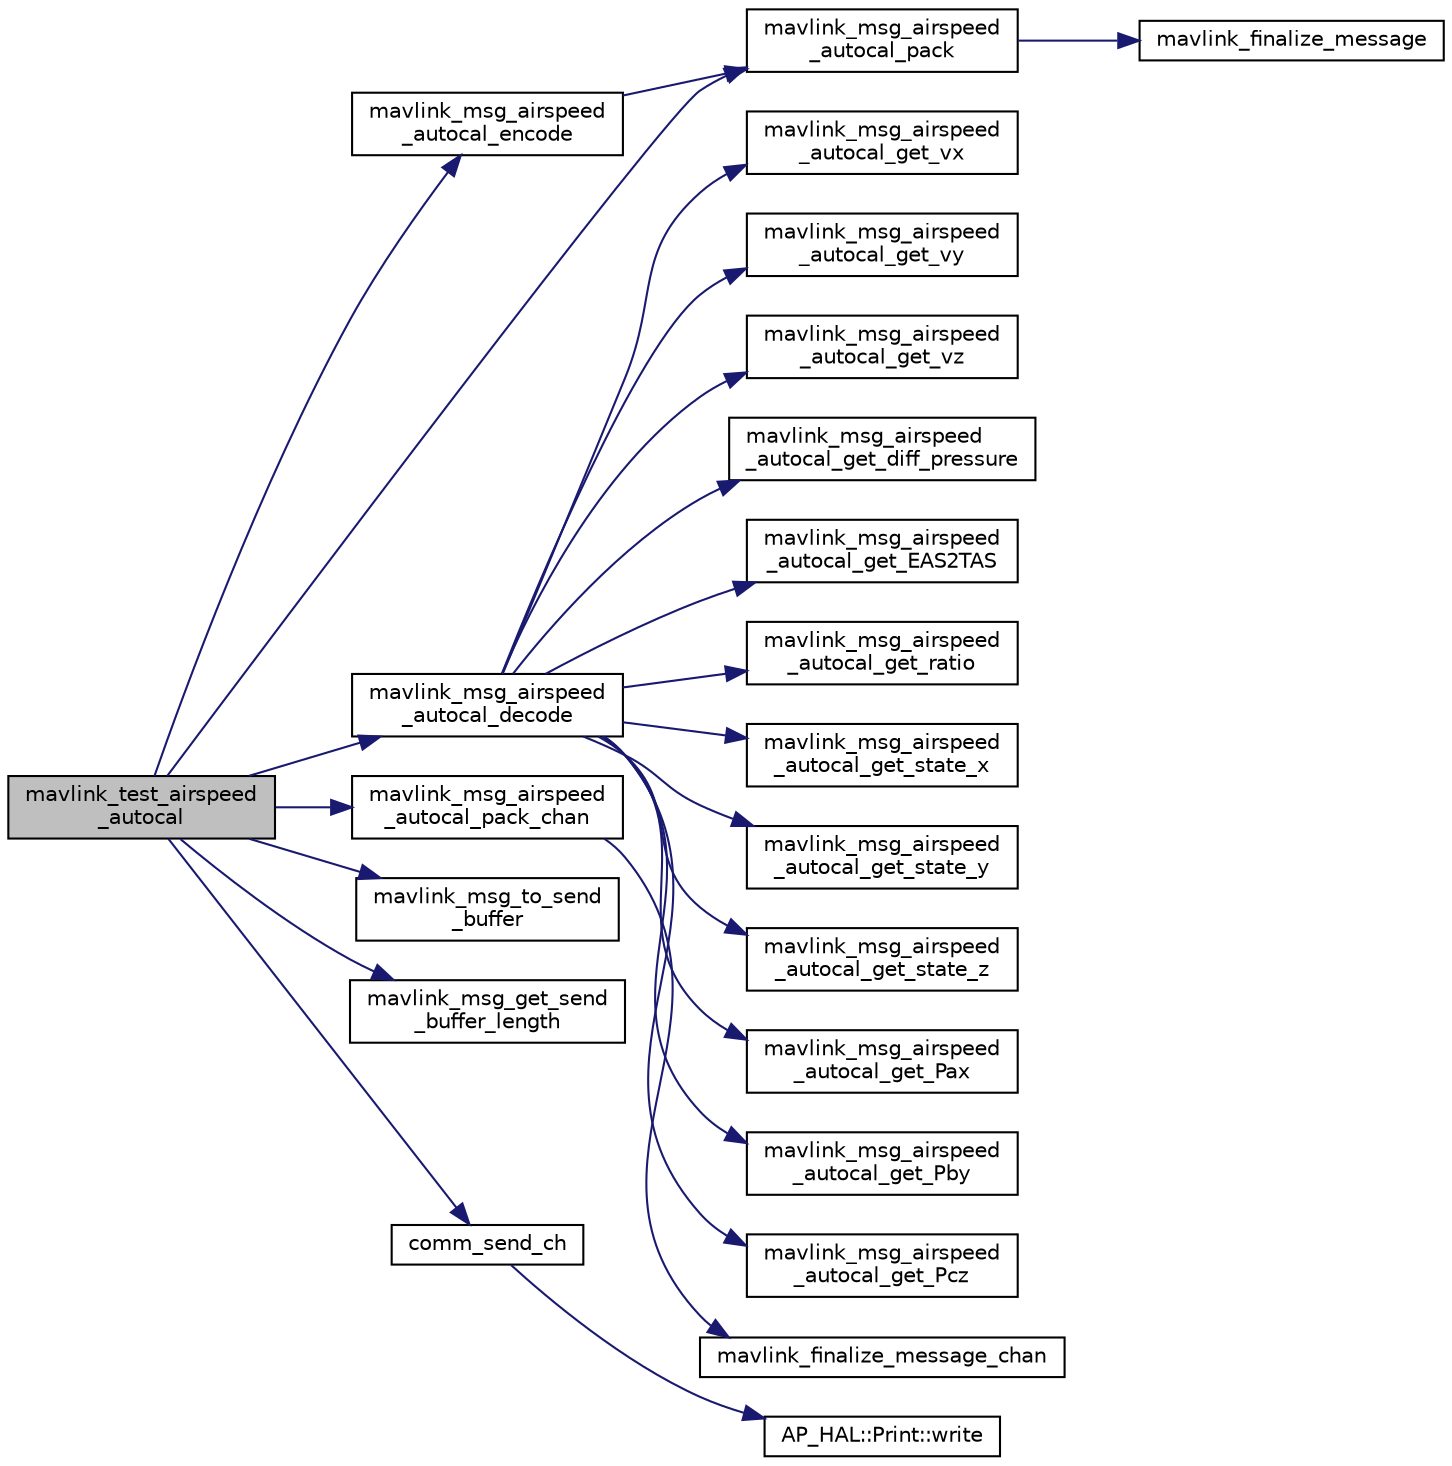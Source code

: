 digraph "mavlink_test_airspeed_autocal"
{
 // INTERACTIVE_SVG=YES
  edge [fontname="Helvetica",fontsize="10",labelfontname="Helvetica",labelfontsize="10"];
  node [fontname="Helvetica",fontsize="10",shape=record];
  rankdir="LR";
  Node1 [label="mavlink_test_airspeed\l_autocal",height=0.2,width=0.4,color="black", fillcolor="grey75", style="filled" fontcolor="black"];
  Node1 -> Node2 [color="midnightblue",fontsize="10",style="solid",fontname="Helvetica"];
  Node2 [label="mavlink_msg_airspeed\l_autocal_encode",height=0.2,width=0.4,color="black", fillcolor="white", style="filled",URL="$mavlink__msg__airspeed__autocal_8h.html#a8a336ce5f08979f14cb1d773138bd5b1",tooltip="Encode a airspeed_autocal struct. "];
  Node2 -> Node3 [color="midnightblue",fontsize="10",style="solid",fontname="Helvetica"];
  Node3 [label="mavlink_msg_airspeed\l_autocal_pack",height=0.2,width=0.4,color="black", fillcolor="white", style="filled",URL="$mavlink__msg__airspeed__autocal_8h.html#a256266936155b47c7ac692c52d5419d9",tooltip="Pack a airspeed_autocal message. "];
  Node3 -> Node4 [color="midnightblue",fontsize="10",style="solid",fontname="Helvetica"];
  Node4 [label="mavlink_finalize_message",height=0.2,width=0.4,color="black", fillcolor="white", style="filled",URL="$v0_89_2mavlink__helpers_8h.html#af3bea083c5ec83f5b6570b2bd4a817d0",tooltip="Finalize a MAVLink message with MAVLINK_COMM_0 as default channel. "];
  Node1 -> Node5 [color="midnightblue",fontsize="10",style="solid",fontname="Helvetica"];
  Node5 [label="mavlink_msg_airspeed\l_autocal_decode",height=0.2,width=0.4,color="black", fillcolor="white", style="filled",URL="$mavlink__msg__airspeed__autocal_8h.html#af99b15e0a4d22c4839612e0a3a309670",tooltip="Decode a airspeed_autocal message into a struct. "];
  Node5 -> Node6 [color="midnightblue",fontsize="10",style="solid",fontname="Helvetica"];
  Node6 [label="mavlink_msg_airspeed\l_autocal_get_vx",height=0.2,width=0.4,color="black", fillcolor="white", style="filled",URL="$mavlink__msg__airspeed__autocal_8h.html#a752d374db3fb47e0efdb92e7cb6e1c84",tooltip="Send a airspeed_autocal message. "];
  Node5 -> Node7 [color="midnightblue",fontsize="10",style="solid",fontname="Helvetica"];
  Node7 [label="mavlink_msg_airspeed\l_autocal_get_vy",height=0.2,width=0.4,color="black", fillcolor="white", style="filled",URL="$mavlink__msg__airspeed__autocal_8h.html#ae97aaed5fc3a6333d92fe2ea1c397cfd",tooltip="Get field vy from airspeed_autocal message. "];
  Node5 -> Node8 [color="midnightblue",fontsize="10",style="solid",fontname="Helvetica"];
  Node8 [label="mavlink_msg_airspeed\l_autocal_get_vz",height=0.2,width=0.4,color="black", fillcolor="white", style="filled",URL="$mavlink__msg__airspeed__autocal_8h.html#a86f16394f8f18b5eee2e8389de0027d0",tooltip="Get field vz from airspeed_autocal message. "];
  Node5 -> Node9 [color="midnightblue",fontsize="10",style="solid",fontname="Helvetica"];
  Node9 [label="mavlink_msg_airspeed\l_autocal_get_diff_pressure",height=0.2,width=0.4,color="black", fillcolor="white", style="filled",URL="$mavlink__msg__airspeed__autocal_8h.html#a1692cdb27aa1224e9abb7b703b6d499c",tooltip="Get field diff_pressure from airspeed_autocal message. "];
  Node5 -> Node10 [color="midnightblue",fontsize="10",style="solid",fontname="Helvetica"];
  Node10 [label="mavlink_msg_airspeed\l_autocal_get_EAS2TAS",height=0.2,width=0.4,color="black", fillcolor="white", style="filled",URL="$mavlink__msg__airspeed__autocal_8h.html#a7357e080313e173aa5324012efdb1361",tooltip="Get field EAS2TAS from airspeed_autocal message. "];
  Node5 -> Node11 [color="midnightblue",fontsize="10",style="solid",fontname="Helvetica"];
  Node11 [label="mavlink_msg_airspeed\l_autocal_get_ratio",height=0.2,width=0.4,color="black", fillcolor="white", style="filled",URL="$mavlink__msg__airspeed__autocal_8h.html#a863d75667680b074e9d082debd543210",tooltip="Get field ratio from airspeed_autocal message. "];
  Node5 -> Node12 [color="midnightblue",fontsize="10",style="solid",fontname="Helvetica"];
  Node12 [label="mavlink_msg_airspeed\l_autocal_get_state_x",height=0.2,width=0.4,color="black", fillcolor="white", style="filled",URL="$mavlink__msg__airspeed__autocal_8h.html#ae1d6d0b14c3b0467f36379ba1192b660",tooltip="Get field state_x from airspeed_autocal message. "];
  Node5 -> Node13 [color="midnightblue",fontsize="10",style="solid",fontname="Helvetica"];
  Node13 [label="mavlink_msg_airspeed\l_autocal_get_state_y",height=0.2,width=0.4,color="black", fillcolor="white", style="filled",URL="$mavlink__msg__airspeed__autocal_8h.html#a42dbcc005c990221942032643084ac14",tooltip="Get field state_y from airspeed_autocal message. "];
  Node5 -> Node14 [color="midnightblue",fontsize="10",style="solid",fontname="Helvetica"];
  Node14 [label="mavlink_msg_airspeed\l_autocal_get_state_z",height=0.2,width=0.4,color="black", fillcolor="white", style="filled",URL="$mavlink__msg__airspeed__autocal_8h.html#a187eff5e19a50ef0591ef912b6405606",tooltip="Get field state_z from airspeed_autocal message. "];
  Node5 -> Node15 [color="midnightblue",fontsize="10",style="solid",fontname="Helvetica"];
  Node15 [label="mavlink_msg_airspeed\l_autocal_get_Pax",height=0.2,width=0.4,color="black", fillcolor="white", style="filled",URL="$mavlink__msg__airspeed__autocal_8h.html#a85d055a3fd4f4094dd51371efe5f8e3e",tooltip="Get field Pax from airspeed_autocal message. "];
  Node5 -> Node16 [color="midnightblue",fontsize="10",style="solid",fontname="Helvetica"];
  Node16 [label="mavlink_msg_airspeed\l_autocal_get_Pby",height=0.2,width=0.4,color="black", fillcolor="white", style="filled",URL="$mavlink__msg__airspeed__autocal_8h.html#a75ac84a1913868b01f2499376952dd94",tooltip="Get field Pby from airspeed_autocal message. "];
  Node5 -> Node17 [color="midnightblue",fontsize="10",style="solid",fontname="Helvetica"];
  Node17 [label="mavlink_msg_airspeed\l_autocal_get_Pcz",height=0.2,width=0.4,color="black", fillcolor="white", style="filled",URL="$mavlink__msg__airspeed__autocal_8h.html#a3e323f7e51fd91974aed1b0b3c042136",tooltip="Get field Pcz from airspeed_autocal message. "];
  Node1 -> Node3 [color="midnightblue",fontsize="10",style="solid",fontname="Helvetica"];
  Node1 -> Node18 [color="midnightblue",fontsize="10",style="solid",fontname="Helvetica"];
  Node18 [label="mavlink_msg_airspeed\l_autocal_pack_chan",height=0.2,width=0.4,color="black", fillcolor="white", style="filled",URL="$mavlink__msg__airspeed__autocal_8h.html#a6be15ed5ec8b24b8f43ae1cb382535c3",tooltip="Pack a airspeed_autocal message on a channel. "];
  Node18 -> Node19 [color="midnightblue",fontsize="10",style="solid",fontname="Helvetica"];
  Node19 [label="mavlink_finalize_message_chan",height=0.2,width=0.4,color="black", fillcolor="white", style="filled",URL="$v0_89_2mavlink__helpers_8h.html#aa66131138fc02101dcc73b4b556ab422",tooltip="Finalize a MAVLink message with channel assignment. "];
  Node1 -> Node20 [color="midnightblue",fontsize="10",style="solid",fontname="Helvetica"];
  Node20 [label="mavlink_msg_to_send\l_buffer",height=0.2,width=0.4,color="black", fillcolor="white", style="filled",URL="$v0_89_2mavlink__helpers_8h.html#afea0a9befa84822fd62c2899ea0d849e",tooltip="Pack a message to send it over a serial byte stream. "];
  Node1 -> Node21 [color="midnightblue",fontsize="10",style="solid",fontname="Helvetica"];
  Node21 [label="mavlink_msg_get_send\l_buffer_length",height=0.2,width=0.4,color="black", fillcolor="white", style="filled",URL="$v0_89_2protocol_8h.html#aa86c08f27aabb7a2e12a67f189f590c8",tooltip="Get the required buffer size for this message. "];
  Node1 -> Node22 [color="midnightblue",fontsize="10",style="solid",fontname="Helvetica"];
  Node22 [label="comm_send_ch",height=0.2,width=0.4,color="black", fillcolor="white", style="filled",URL="$GCS__MAVLink_8h.html#ab753873a1ee10adedd0ce246311468f8"];
  Node22 -> Node23 [color="midnightblue",fontsize="10",style="solid",fontname="Helvetica"];
  Node23 [label="AP_HAL::Print::write",height=0.2,width=0.4,color="black", fillcolor="white", style="filled",URL="$classAP__HAL_1_1Print.html#acc65391952a43334f8f5c9bef341f501"];
}
